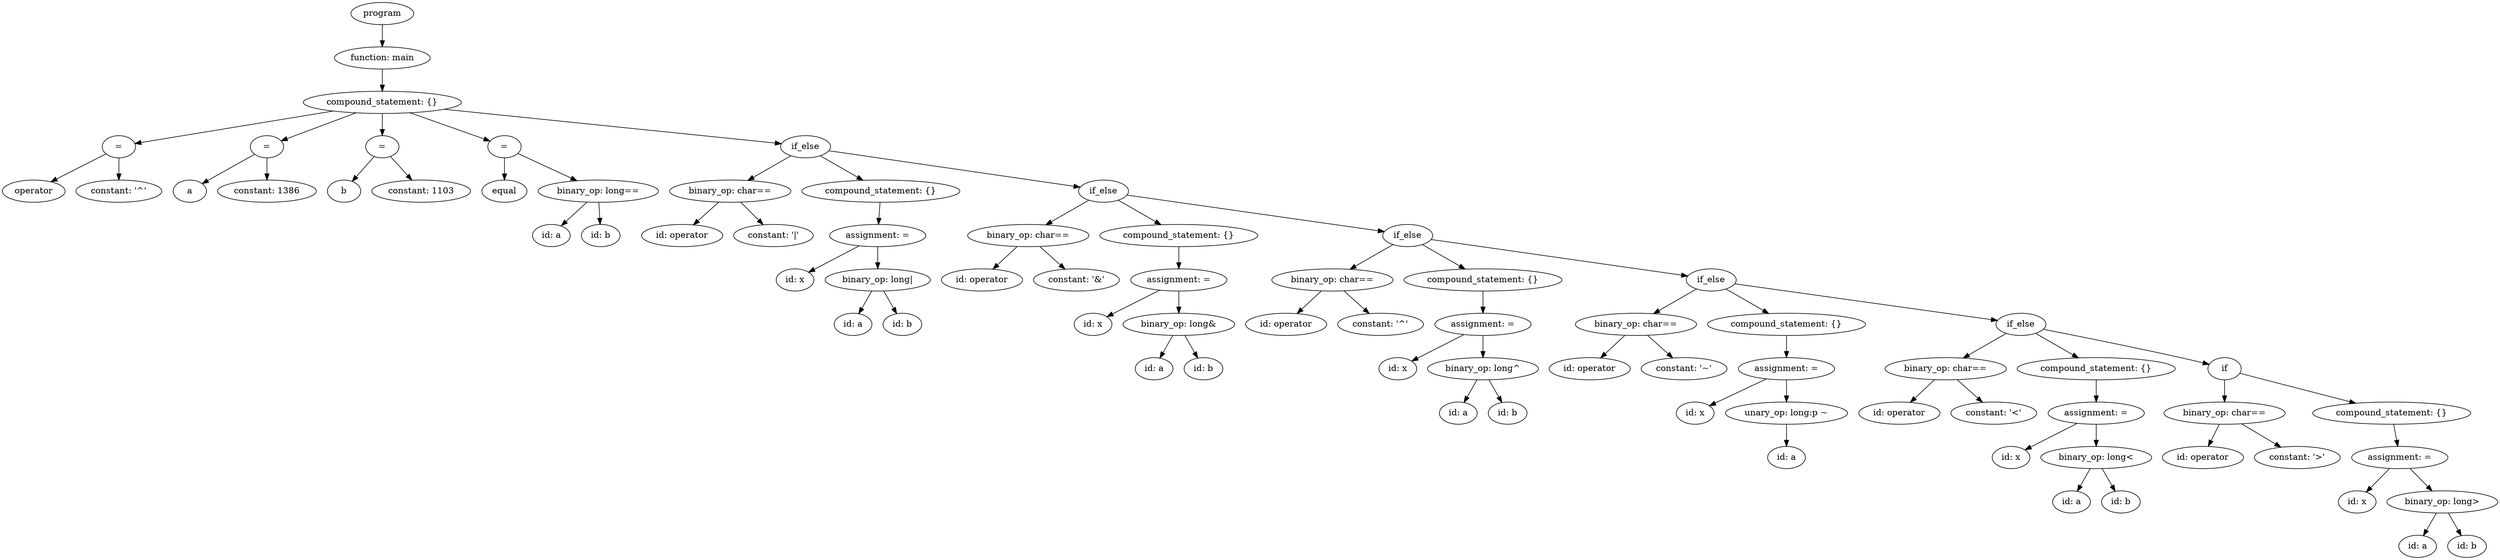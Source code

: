 strict digraph "" {
	graph [bb="0,0,4044.4,900"];
	node [label="\N"];
	88	[height=0.5,
		label=program,
		pos="615.7,882",
		width=1.4082];
	87	[height=0.5,
		label="function: main",
		pos="615.7,810",
		width=2.1528];
	88 -> 87	[pos="e,615.7,828.1 615.7,863.7 615.7,855.98 615.7,846.71 615.7,838.11"];
	86	[height=0.5,
		label="compound_statement: {}",
		pos="615.7,738",
		width=3.5566];
	87 -> 86	[pos="e,615.7,756.1 615.7,791.7 615.7,783.98 615.7,774.71 615.7,766.11"];
	7	[height=0.5,
		label="=",
		pos="188.7,666",
		width=0.75];
	86 -> 7	[pos="e,214.58,671.24 535.88,723.92 442.86,708.67 293.17,684.13 224.82,672.92"];
	12	[height=0.5,
		label="=",
		pos="428.7,666",
		width=0.75];
	86 -> 12	[pos="e,451.77,675.64 572.79,720.94 538.84,708.23 492.14,690.75 461.22,679.17"];
	16	[height=0.5,
		label="=",
		pos="615.7,666",
		width=0.75];
	86 -> 16	[pos="e,615.7,684.1 615.7,719.7 615.7,711.98 615.7,702.71 615.7,694.11"];
	23	[height=0.5,
		label="=",
		pos="813.7,666",
		width=0.75];
	86 -> 23	[pos="e,790.23,675.3 660.62,721.12 697.13,708.21 747.77,690.31 780.64,678.69"];
	85	[height=0.5,
		label=if_else,
		pos="1301.7,666",
		width=1.125];
	86 -> 85	[pos="e,1262.5,671 716.18,726.75 865.59,711.5 1140.7,683.43 1252.5,672.02"];
	5	[height=0.5,
		label=operator,
		pos="50.696,594",
		width=1.4082];
	7 -> 5	[pos="e,78.544,609.13 167.74,654.37 146.52,643.6 113.26,626.74 87.613,613.73"];
	6	[height=0.5,
		label="constant: '^'",
		pos="188.7,594",
		width=1.9318];
	7 -> 6	[pos="e,188.7,612.1 188.7,647.7 188.7,639.98 188.7,630.71 188.7,622.11"];
	10	[height=0.5,
		label=a,
		pos="303.7,594",
		width=0.75];
	12 -> 10	[pos="e,323.73,606.22 408.61,653.75 388.02,642.22 355.79,624.18 332.49,611.12"];
	11	[height=0.5,
		label="constant: 1386",
		pos="428.7,594",
		width=2.2222];
	12 -> 11	[pos="e,428.7,612.1 428.7,647.7 428.7,639.98 428.7,630.71 428.7,622.11"];
	14	[height=0.5,
		label=b,
		pos="553.7,594",
		width=0.75];
	16 -> 14	[pos="e,566.83,609.82 602.55,650.15 594.16,640.69 583.14,628.24 573.68,617.56"];
	15	[height=0.5,
		label="constant: 1103",
		pos="678.7,594",
		width=2.2222];
	16 -> 15	[pos="e,663.59,611.79 629.06,650.15 637.12,641.2 647.58,629.58 656.82,619.31"];
	19	[height=0.5,
		label=equal,
		pos="813.7,594",
		width=1.0139];
	23 -> 19	[pos="e,813.7,612.1 813.7,647.7 813.7,639.98 813.7,630.71 813.7,622.11"];
	22	[height=0.5,
		label="binary_op: long==",
		pos="965.7,594",
		width=2.7083];
	23 -> 22	[pos="e,931.04,610.96 835.47,654.97 857.89,644.65 893.45,628.27 921.75,615.24"];
	29	[height=0.5,
		label="binary_op: char==",
		pos="1179.7,594",
		width=2.7261];
	85 -> 29	[pos="e,1208.2,611.33 1277.9,651.34 1260.6,641.4 1236.8,627.75 1217,616.38"];
	35	[height=0.5,
		label="compound_statement: {}",
		pos="1423.7,594",
		width=3.5566];
	85 -> 35	[pos="e,1394.8,611.59 1325.5,651.34 1342.7,641.47 1366.3,627.94 1386,616.62"];
	84	[height=0.5,
		label=if_else,
		pos="1784.7,594",
		width=1.125];
	85 -> 84	[pos="e,1746.6,600.52 1339.6,659.51 1426.6,646.9 1640.5,615.89 1736.6,601.97"];
	20	[height=0.5,
		label="id: a",
		pos="889.7,522",
		width=0.84854];
	22 -> 20	[pos="e,905.86,537.89 947.3,576.05 937.12,566.68 924.35,554.92 913.43,544.86"];
	21	[height=0.5,
		label="id: b",
		pos="969.7,522",
		width=0.86659];
	22 -> 21	[pos="e,968.72,540.1 966.68,575.7 967.13,567.98 967.65,558.71 968.15,550.11"];
	27	[height=0.5,
		label="id: operator",
		pos="1101.7,522",
		width=1.8234];
	29 -> 27	[pos="e,1119.9,539.31 1160.8,576.05 1150.8,567.07 1138.4,555.9 1127.5,546.12"];
	28	[height=0.5,
		label="constant: '|'",
		pos="1249.7,522",
		width=1.7917];
	29 -> 28	[pos="e,1232.9,539.79 1196.6,576.05 1205.3,567.37 1216.1,556.64 1225.6,547.11"];
	34	[height=0.5,
		label="assignment: =",
		pos="1418.7,522",
		width=2.1667];
	35 -> 34	[pos="e,1419.9,540.1 1422.5,575.7 1421.9,567.98 1421.2,558.71 1420.6,550.11"];
	38	[height=0.5,
		label="binary_op: char==",
		pos="1662.7,522",
		width=2.7261];
	84 -> 38	[pos="e,1691.2,539.33 1760.9,579.34 1743.6,569.4 1719.8,555.75 1700,544.38"];
	44	[height=0.5,
		label="compound_statement: {}",
		pos="1906.7,522",
		width=3.5566];
	84 -> 44	[pos="e,1877.8,539.59 1808.5,579.34 1825.7,569.47 1849.3,555.94 1869,544.62"];
	83	[height=0.5,
		label=if_else,
		pos="2277.7,522",
		width=1.125];
	84 -> 83	[pos="e,2239.8,528.38 1823,587.57 1911.8,574.95 2131.9,543.71 2229.6,529.83"];
	30	[height=0.5,
		label="id: x",
		pos="1284.7,450",
		width=0.84854];
	34 -> 30	[pos="e,1306.7,462.52 1388.6,505.29 1366.9,493.93 1337.6,478.64 1315.7,467.17"];
	33	[height=0.5,
		label="binary_op: long|",
		pos="1418.7,450",
		width=2.3651];
	34 -> 33	[pos="e,1418.7,468.1 1418.7,503.7 1418.7,495.98 1418.7,486.71 1418.7,478.11"];
	36	[height=0.5,
		label="id: operator",
		pos="1587.7,450",
		width=1.8234];
	38 -> 36	[pos="e,1605.4,467.55 1644.5,504.05 1635.1,495.22 1623.3,484.27 1613,474.62"];
	37	[height=0.5,
		label="constant: '&'",
		pos="1740.7,450",
		width=1.9318];
	38 -> 37	[pos="e,1722.3,467.55 1681.6,504.05 1691.5,495.13 1703.9,484.06 1714.7,474.34"];
	43	[height=0.5,
		label="assignment: =",
		pos="1906.7,450",
		width=2.1667];
	44 -> 43	[pos="e,1906.7,468.1 1906.7,503.7 1906.7,495.98 1906.7,486.71 1906.7,478.11"];
	47	[height=0.5,
		label="binary_op: char==",
		pos="2155.7,450",
		width=2.7261];
	83 -> 47	[pos="e,2184.2,467.33 2253.9,507.34 2236.6,497.4 2212.8,483.75 2193,472.38"];
	53	[height=0.5,
		label="compound_statement: {}",
		pos="2399.7,450",
		width=3.5566];
	83 -> 53	[pos="e,2370.8,467.59 2301.5,507.34 2318.7,497.47 2342.3,483.94 2362,472.62"];
	82	[height=0.5,
		label=if_else,
		pos="2769.7,450",
		width=1.125];
	83 -> 82	[pos="e,2731.5,456.43 2315.9,515.57 2404.4,502.97 2623.6,471.78 2721.3,457.88"];
	31	[height=0.5,
		label="id: a",
		pos="1378.7,378",
		width=0.84854];
	33 -> 31	[pos="e,1388,395.31 1409,432.05 1404.2,423.68 1398.4,413.4 1393.1,404.13"];
	32	[height=0.5,
		label="id: b",
		pos="1458.7,378",
		width=0.86659];
	33 -> 32	[pos="e,1449.4,395.31 1428.4,432.05 1433.2,423.68 1439,413.4 1444.3,404.13"];
	39	[height=0.5,
		label="id: x",
		pos="1767.7,378",
		width=0.84854];
	43 -> 39	[pos="e,1790.3,390.36 1875.8,433.46 1853.1,421.99 1822.2,406.44 1799.2,394.88"];
	42	[height=0.5,
		label="binary_op: long&",
		pos="1906.7,378",
		width=2.5139];
	43 -> 42	[pos="e,1906.7,396.1 1906.7,431.7 1906.7,423.98 1906.7,414.71 1906.7,406.11"];
	45	[height=0.5,
		label="id: operator",
		pos="2080.7,378",
		width=1.8234];
	47 -> 45	[pos="e,2098.4,395.55 2137.5,432.05 2128.1,423.22 2116.3,412.27 2106,402.62"];
	46	[height=0.5,
		label="constant: '^'",
		pos="2233.7,378",
		width=1.9318];
	47 -> 46	[pos="e,2215.3,395.55 2174.6,432.05 2184.5,423.13 2196.9,412.06 2207.7,402.34"];
	52	[height=0.5,
		label="assignment: =",
		pos="2399.7,378",
		width=2.1667];
	53 -> 52	[pos="e,2399.7,396.1 2399.7,431.7 2399.7,423.98 2399.7,414.71 2399.7,406.11"];
	56	[height=0.5,
		label="binary_op: char==",
		pos="2647.7,378",
		width=2.7261];
	82 -> 56	[pos="e,2676.2,395.33 2745.9,435.34 2728.6,425.4 2704.8,411.75 2685,400.38"];
	61	[height=0.5,
		label="compound_statement: {}",
		pos="2891.7,378",
		width=3.5566];
	82 -> 61	[pos="e,2862.8,395.59 2793.5,435.34 2810.7,425.47 2834.3,411.94 2854,400.62"];
	81	[height=0.5,
		label=if_else,
		pos="3271.7,378",
		width=1.125];
	82 -> 81	[pos="e,3233.6,384.31 2807.8,443.68 2898,431.11 3124.1,399.58 3223.5,385.71"];
	40	[height=0.5,
		label="id: a",
		pos="1866.7,306",
		width=0.84854];
	42 -> 40	[pos="e,1876,323.31 1897,360.05 1892.2,351.68 1886.4,341.4 1881.1,332.13"];
	41	[height=0.5,
		label="id: b",
		pos="1946.7,306",
		width=0.86659];
	42 -> 41	[pos="e,1937.4,323.31 1916.4,360.05 1921.2,351.68 1927,341.4 1932.3,332.13"];
	48	[height=0.5,
		label="id: x",
		pos="2261.7,306",
		width=0.84854];
	52 -> 48	[pos="e,2284.4,318.52 2368.7,361.29 2346.3,349.93 2316.2,334.64 2293.6,323.17"];
	51	[height=0.5,
		label="binary_op: long^",
		pos="2399.7,306",
		width=2.4914];
	52 -> 51	[pos="e,2399.7,324.1 2399.7,359.7 2399.7,351.98 2399.7,342.71 2399.7,334.11"];
	54	[height=0.5,
		label="id: operator",
		pos="2572.7,306",
		width=1.8234];
	56 -> 54	[pos="e,2590.4,323.55 2629.5,360.05 2620.1,351.22 2608.3,340.27 2598,330.62"];
	55	[height=0.5,
		label="constant: '~'",
		pos="2725.7,306",
		width=1.9318];
	56 -> 55	[pos="e,2707.3,323.55 2666.6,360.05 2676.5,351.13 2688.9,340.06 2699.7,330.34"];
	60	[height=0.5,
		label="assignment: =",
		pos="2891.7,306",
		width=2.1667];
	61 -> 60	[pos="e,2891.7,324.1 2891.7,359.7 2891.7,351.98 2891.7,342.71 2891.7,334.11"];
	64	[height=0.5,
		label="binary_op: char==",
		pos="3149.7,306",
		width=2.7261];
	81 -> 64	[pos="e,3178.2,323.33 3247.9,363.34 3230.6,353.4 3206.8,339.75 3187,328.38"];
	70	[height=0.5,
		label="compound_statement: {}",
		pos="3393.7,306",
		width=3.5566];
	81 -> 70	[pos="e,3364.8,323.59 3295.5,363.34 3312.7,353.47 3336.3,339.94 3356,328.62"];
	80	[height=0.5,
		label=if,
		pos="3601.7,306",
		width=0.75];
	81 -> 80	[pos="e,3576.8,313.18 3308.2,369.92 3358.5,360.1 3451.6,341.55 3530.7,324 3542.6,321.37 3555.5,318.32 3567,315.54"];
	49	[height=0.5,
		label="id: a",
		pos="2359.7,234",
		width=0.84854];
	51 -> 49	[pos="e,2369,251.31 2390,288.05 2385.2,279.68 2379.4,269.4 2374.1,260.13"];
	50	[height=0.5,
		label="id: b",
		pos="2439.7,234",
		width=0.86659];
	51 -> 50	[pos="e,2430.4,251.31 2409.4,288.05 2414.2,279.68 2420,269.4 2425.3,260.13"];
	57	[height=0.5,
		label="id: x",
		pos="2743.7,234",
		width=0.84854];
	60 -> 57	[pos="e,2766.8,245.93 2858.8,289.46 2834.2,277.8 2800.6,261.91 2776.1,250.3"];
	59	[height=0.5,
		label="unary_op: long:p ~",
		pos="2891.7,234",
		width=2.75];
	60 -> 59	[pos="e,2891.7,252.1 2891.7,287.7 2891.7,279.98 2891.7,270.71 2891.7,262.11"];
	62	[height=0.5,
		label="id: operator",
		pos="3074.7,234",
		width=1.8234];
	64 -> 62	[pos="e,3092.4,251.55 3131.5,288.05 3122.1,279.22 3110.3,268.27 3100,258.62"];
	63	[height=0.5,
		label="constant: '<'",
		pos="3227.7,234",
		width=1.9318];
	64 -> 63	[pos="e,3209.3,251.55 3168.6,288.05 3178.5,279.13 3190.9,268.06 3201.7,258.34"];
	69	[height=0.5,
		label="assignment: =",
		pos="3393.7,234",
		width=2.1667];
	70 -> 69	[pos="e,3393.7,252.1 3393.7,287.7 3393.7,279.98 3393.7,270.71 3393.7,262.11"];
	73	[height=0.5,
		label="binary_op: char==",
		pos="3601.7,234",
		width=2.7261];
	80 -> 73	[pos="e,3601.7,252.1 3601.7,287.7 3601.7,279.98 3601.7,270.71 3601.7,262.11"];
	79	[height=0.5,
		label="compound_statement: {}",
		pos="3872.7,234",
		width=3.5566];
	80 -> 79	[pos="e,3814.5,250.04 3626.7,298.54 3666.8,288.19 3746.7,267.54 3804.6,252.58"];
	58	[height=0.5,
		label="id: a",
		pos="2891.7,162",
		width=0.84854];
	59 -> 58	[pos="e,2891.7,180.1 2891.7,215.7 2891.7,207.98 2891.7,198.71 2891.7,190.11"];
	65	[height=0.5,
		label="id: x",
		pos="3255.7,162",
		width=0.84854];
	69 -> 65	[pos="e,3278.4,174.52 3362.7,217.29 3340.3,205.93 3310.2,190.64 3287.6,179.17"];
	68	[height=0.5,
		label="binary_op: long<",
		pos="3393.7,162",
		width=2.4914];
	69 -> 68	[pos="e,3393.7,180.1 3393.7,215.7 3393.7,207.98 3393.7,198.71 3393.7,190.11"];
	71	[height=0.5,
		label="id: operator",
		pos="3566.7,162",
		width=1.8234];
	73 -> 71	[pos="e,3575.3,180.28 3593.2,216.05 3589.2,208.01 3584.3,198.2 3579.8,189.23"];
	72	[height=0.5,
		label="constant: '>'",
		pos="3719.7,162",
		width=1.9318];
	73 -> 72	[pos="e,3693,178.83 3629.4,216.59 3645.7,206.88 3666.6,194.49 3684.2,184.07"];
	78	[height=0.5,
		label="assignment: =",
		pos="3885.7,162",
		width=2.1667];
	79 -> 78	[pos="e,3882.5,180.1 3875.9,215.7 3877.3,207.98 3879.1,198.71 3880.7,190.11"];
	66	[height=0.5,
		label="id: a",
		pos="3353.7,90",
		width=0.84854];
	68 -> 66	[pos="e,3363,107.31 3384,144.05 3379.2,135.68 3373.4,125.4 3368.1,116.13"];
	67	[height=0.5,
		label="id: b",
		pos="3433.7,90",
		width=0.86659];
	68 -> 67	[pos="e,3424.4,107.31 3403.4,144.05 3408.2,135.68 3414,125.4 3419.3,116.13"];
	74	[height=0.5,
		label="id: x",
		pos="3816.7,90",
		width=0.84854];
	78 -> 74	[pos="e,3831.4,105.89 3869,144.05 3859.8,134.77 3848.4,123.15 3838.5,113.15"];
	77	[height=0.5,
		label="binary_op: long>",
		pos="3954.7,90",
		width=2.4914];
	78 -> 77	[pos="e,3938.1,107.79 3902.4,144.05 3911,135.37 3921.5,124.64 3930.9,115.11"];
	75	[height=0.5,
		label="id: a",
		pos="3914.7,18",
		width=0.84854];
	77 -> 75	[pos="e,3924,35.307 3945,72.055 3940.2,63.679 3934.4,53.404 3929.1,44.134"];
	76	[height=0.5,
		label="id: b",
		pos="3994.7,18",
		width=0.86659];
	77 -> 76	[pos="e,3985.4,35.307 3964.4,72.055 3969.2,63.679 3975,53.404 3980.3,44.134"];
}
